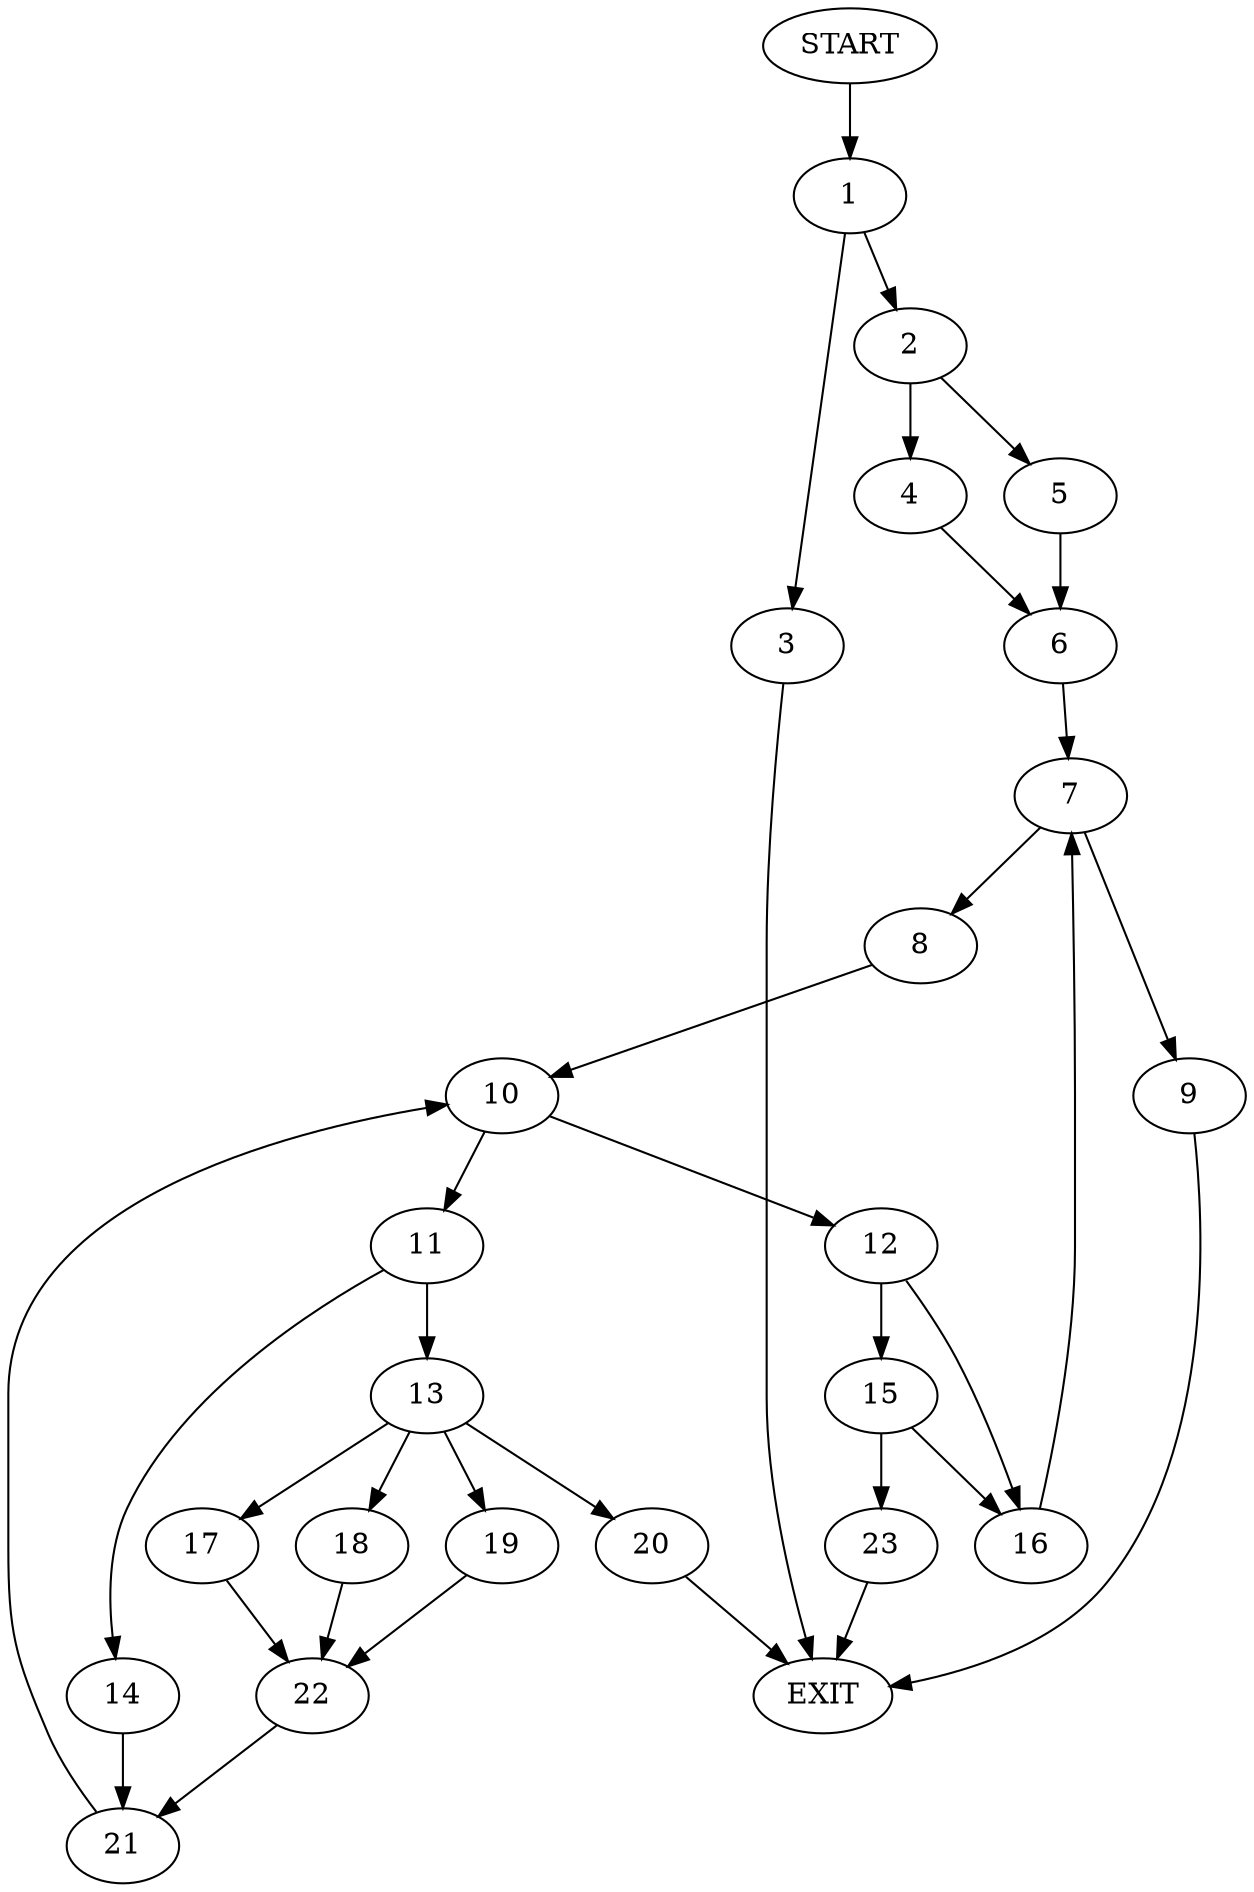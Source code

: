 digraph {
0 [label="START"]
24 [label="EXIT"]
0 -> 1
1 -> 2
1 -> 3
3 -> 24
2 -> 4
2 -> 5
4 -> 6
5 -> 6
6 -> 7
7 -> 8
7 -> 9
8 -> 10
9 -> 24
10 -> 11
10 -> 12
11 -> 13
11 -> 14
12 -> 15
12 -> 16
13 -> 17
13 -> 18
13 -> 19
13 -> 20
14 -> 21
20 -> 24
17 -> 22
18 -> 22
19 -> 22
22 -> 21
21 -> 10
16 -> 7
15 -> 23
15 -> 16
23 -> 24
}
